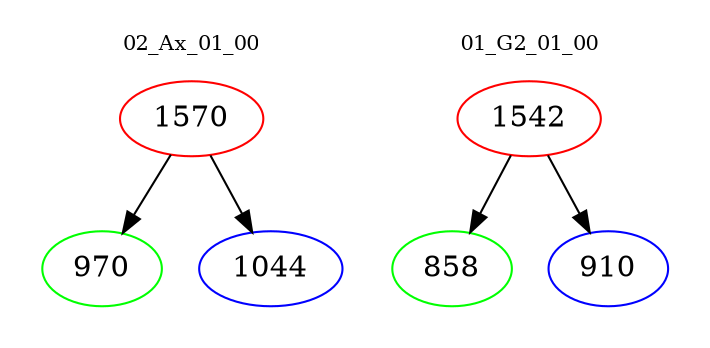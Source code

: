 digraph{
subgraph cluster_0 {
color = white
label = "02_Ax_01_00";
fontsize=10;
T0_1570 [label="1570", color="red"]
T0_1570 -> T0_970 [color="black"]
T0_970 [label="970", color="green"]
T0_1570 -> T0_1044 [color="black"]
T0_1044 [label="1044", color="blue"]
}
subgraph cluster_1 {
color = white
label = "01_G2_01_00";
fontsize=10;
T1_1542 [label="1542", color="red"]
T1_1542 -> T1_858 [color="black"]
T1_858 [label="858", color="green"]
T1_1542 -> T1_910 [color="black"]
T1_910 [label="910", color="blue"]
}
}

